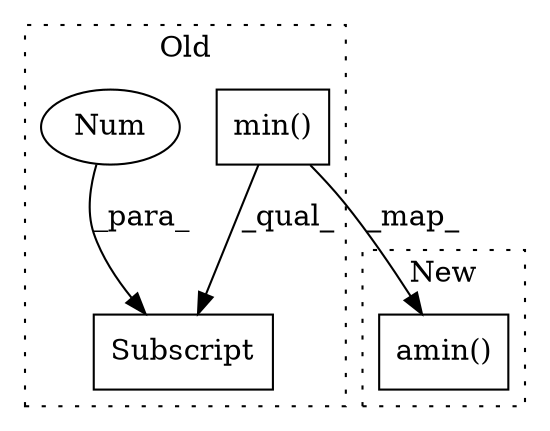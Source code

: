 digraph G {
subgraph cluster0 {
1 [label="min()" a="75" s="5834" l="38" shape="box"];
3 [label="Subscript" a="63" s="5834,0" l="41,0" shape="box"];
4 [label="Num" a="76" s="5873" l="1" shape="ellipse"];
label = "Old";
style="dotted";
}
subgraph cluster1 {
2 [label="amin()" a="75" s="5832" l="39" shape="box"];
label = "New";
style="dotted";
}
1 -> 3 [label="_qual_"];
1 -> 2 [label="_map_"];
4 -> 3 [label="_para_"];
}